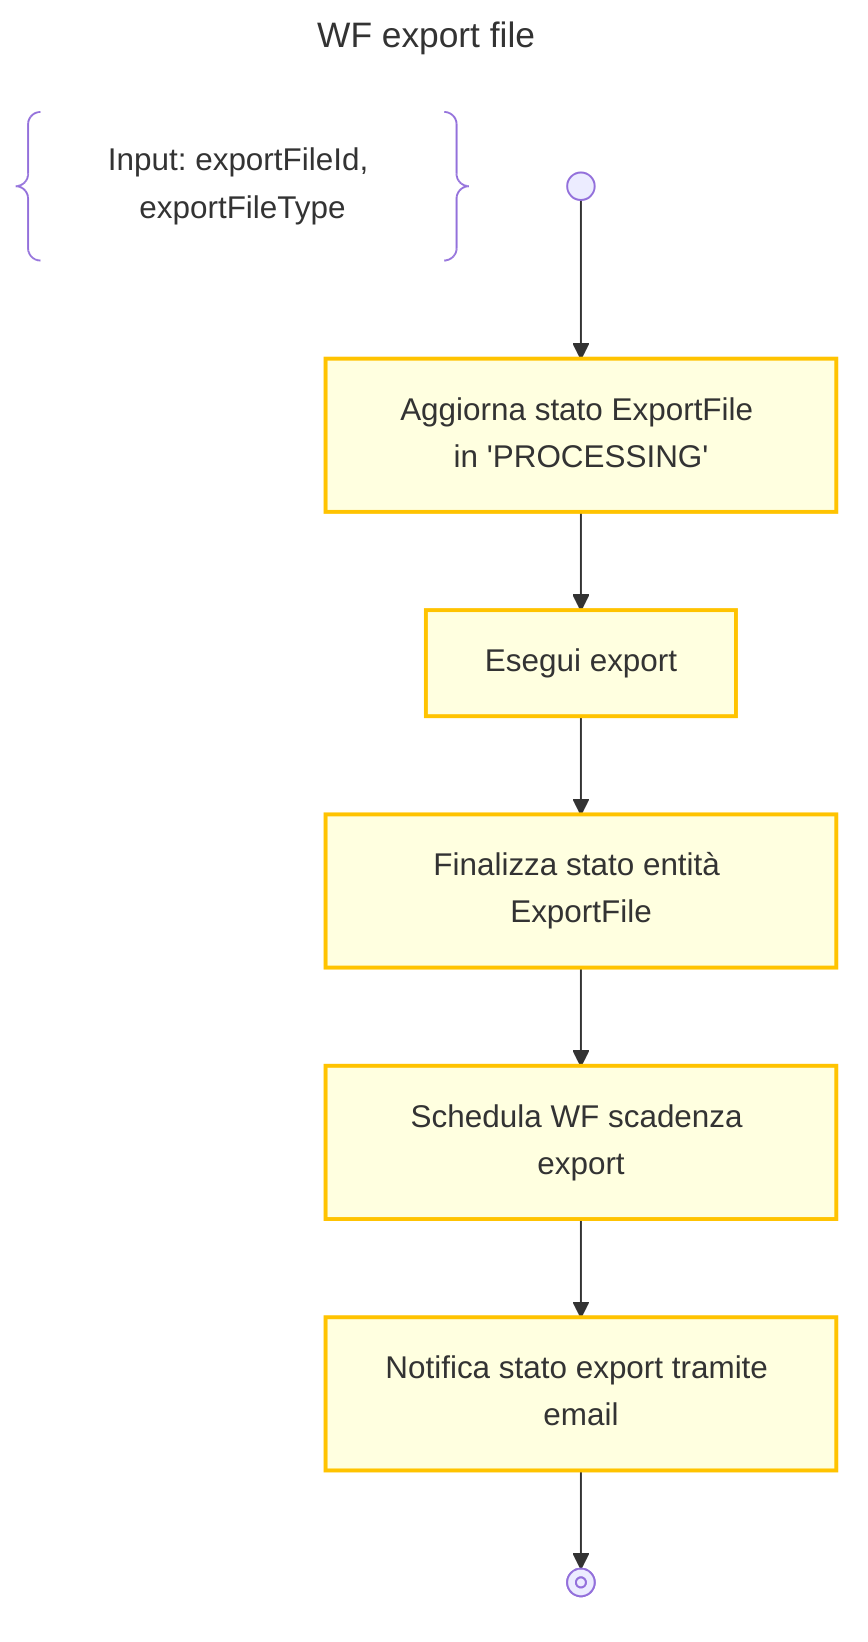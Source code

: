 ---
config:
  theme: default
  look: classic
title: WF export file
---
flowchart TD
    DESCRIPTION@{ shape: braces, label: "Input: exportFileId, exportFileType" }
    START@{shape: start} -->
    UPDATE_STATUS_INELAB:::activity@{label: "Aggiorna stato ExportFile in 'PROCESSING'"} -->
    INGESTION:::activity@{label: "Esegui export"} -->
    UPDATE_STATUS_COMPLETE:::activity@{label: "Finalizza stato entità ExportFile"} -->
    SCHEDULE_EXPIRATION:::activity@{label: "Schedula WF scadenza export"} -->
    SEND_EMAIL:::activity@{label: "Notifica stato export tramite email"} -->
    END@{shape: stop}
    classDef disable display:none;
    classDef activity fill:#FFFFE0, stroke:#ffc300, stroke-width:2px;
    classDef loop fill:#CCFFCC, stroke:#7FBF7F, stroke-width:2px, padding-bottom: 5px;
    classDef send-signal fill:#ade8f4, stroke:#48cae4, stroke-width:2px